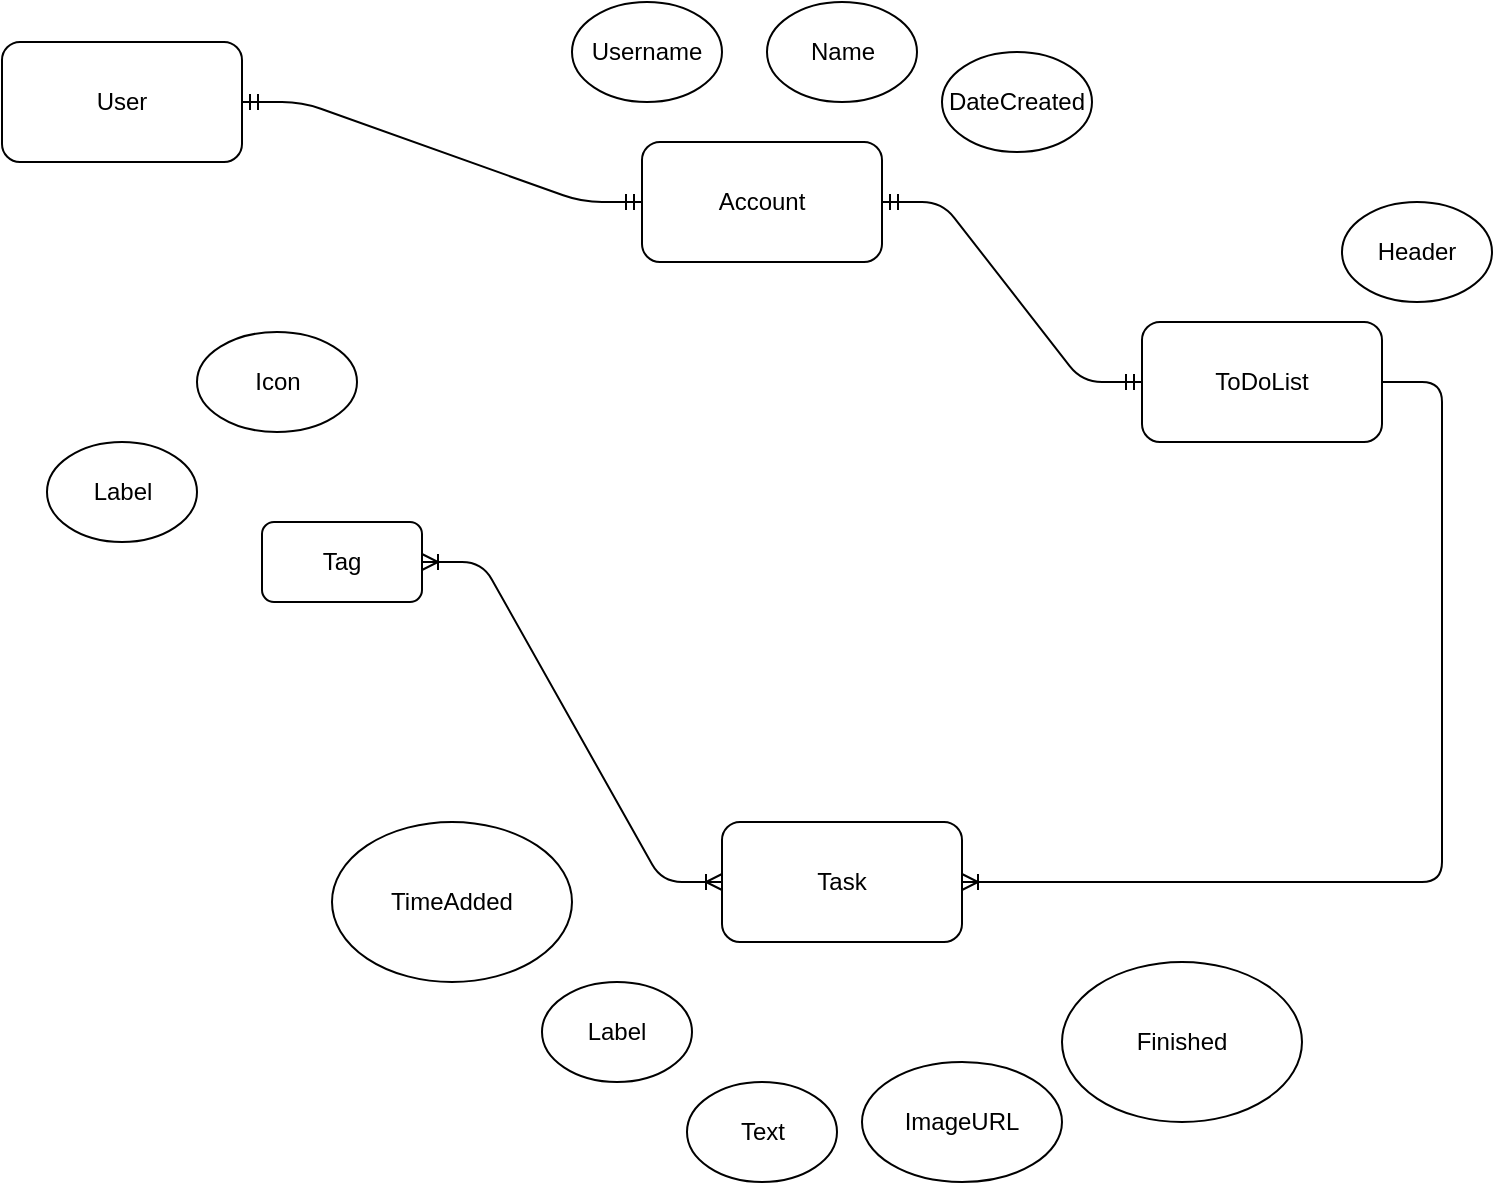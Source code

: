 <mxfile version="14.2.4" type="device"><diagram id="R2lEEEUBdFMjLlhIrx00" name="Page-1"><mxGraphModel dx="1185" dy="670" grid="1" gridSize="10" guides="1" tooltips="1" connect="1" arrows="1" fold="1" page="1" pageScale="1" pageWidth="850" pageHeight="1100" math="0" shadow="0" extFonts="Permanent Marker^https://fonts.googleapis.com/css?family=Permanent+Marker"><root><mxCell id="0"/><mxCell id="1" parent="0"/><mxCell id="gZ2mh1jYzhSq3fg17Dh5-1" value="User" style="rounded=1;whiteSpace=wrap;html=1;" vertex="1" parent="1"><mxGeometry x="30" y="30" width="120" height="60" as="geometry"/></mxCell><mxCell id="gZ2mh1jYzhSq3fg17Dh5-2" value="Account" style="rounded=1;whiteSpace=wrap;html=1;" vertex="1" parent="1"><mxGeometry x="350" y="80" width="120" height="60" as="geometry"/></mxCell><mxCell id="gZ2mh1jYzhSq3fg17Dh5-3" value="ToDoList" style="rounded=1;whiteSpace=wrap;html=1;" vertex="1" parent="1"><mxGeometry x="600" y="170" width="120" height="60" as="geometry"/></mxCell><mxCell id="gZ2mh1jYzhSq3fg17Dh5-4" value="" style="edgeStyle=entityRelationEdgeStyle;fontSize=12;html=1;endArrow=ERmandOne;startArrow=ERmandOne;exitX=1;exitY=0.5;exitDx=0;exitDy=0;entryX=0;entryY=0.5;entryDx=0;entryDy=0;" edge="1" parent="1" source="gZ2mh1jYzhSq3fg17Dh5-1" target="gZ2mh1jYzhSq3fg17Dh5-2"><mxGeometry width="100" height="100" relative="1" as="geometry"><mxPoint x="370" y="360" as="sourcePoint"/><mxPoint x="470" y="260" as="targetPoint"/></mxGeometry></mxCell><mxCell id="gZ2mh1jYzhSq3fg17Dh5-6" value="" style="edgeStyle=entityRelationEdgeStyle;fontSize=12;html=1;endArrow=ERmandOne;startArrow=ERmandOne;entryX=0;entryY=0.5;entryDx=0;entryDy=0;exitX=1;exitY=0.5;exitDx=0;exitDy=0;" edge="1" parent="1" source="gZ2mh1jYzhSq3fg17Dh5-2" target="gZ2mh1jYzhSq3fg17Dh5-3"><mxGeometry width="100" height="100" relative="1" as="geometry"><mxPoint x="370" y="360" as="sourcePoint"/><mxPoint x="470" y="260" as="targetPoint"/></mxGeometry></mxCell><mxCell id="gZ2mh1jYzhSq3fg17Dh5-7" value="Task" style="rounded=1;whiteSpace=wrap;html=1;" vertex="1" parent="1"><mxGeometry x="390" y="420" width="120" height="60" as="geometry"/></mxCell><mxCell id="gZ2mh1jYzhSq3fg17Dh5-9" value="" style="edgeStyle=entityRelationEdgeStyle;fontSize=12;html=1;endArrow=ERoneToMany;entryX=1;entryY=0.5;entryDx=0;entryDy=0;" edge="1" parent="1" target="gZ2mh1jYzhSq3fg17Dh5-7"><mxGeometry width="100" height="100" relative="1" as="geometry"><mxPoint x="720" y="200" as="sourcePoint"/><mxPoint x="470" y="260" as="targetPoint"/></mxGeometry></mxCell><mxCell id="gZ2mh1jYzhSq3fg17Dh5-10" value="Finished" style="ellipse;whiteSpace=wrap;html=1;" vertex="1" parent="1"><mxGeometry x="560" y="490" width="120" height="80" as="geometry"/></mxCell><mxCell id="gZ2mh1jYzhSq3fg17Dh5-11" value="TimeAdded" style="ellipse;whiteSpace=wrap;html=1;" vertex="1" parent="1"><mxGeometry x="195" y="420" width="120" height="80" as="geometry"/></mxCell><mxCell id="gZ2mh1jYzhSq3fg17Dh5-12" value="Label" style="ellipse;whiteSpace=wrap;html=1;" vertex="1" parent="1"><mxGeometry x="300" y="500" width="75" height="50" as="geometry"/></mxCell><mxCell id="gZ2mh1jYzhSq3fg17Dh5-13" value="Text" style="ellipse;whiteSpace=wrap;html=1;" vertex="1" parent="1"><mxGeometry x="372.5" y="550" width="75" height="50" as="geometry"/></mxCell><mxCell id="gZ2mh1jYzhSq3fg17Dh5-14" value="ImageURL" style="ellipse;whiteSpace=wrap;html=1;" vertex="1" parent="1"><mxGeometry x="460" y="540" width="100" height="60" as="geometry"/></mxCell><mxCell id="gZ2mh1jYzhSq3fg17Dh5-17" value="Tag" style="rounded=1;whiteSpace=wrap;html=1;" vertex="1" parent="1"><mxGeometry x="160" y="270" width="80" height="40" as="geometry"/></mxCell><mxCell id="gZ2mh1jYzhSq3fg17Dh5-18" value="Label" style="ellipse;whiteSpace=wrap;html=1;" vertex="1" parent="1"><mxGeometry x="52.5" y="230" width="75" height="50" as="geometry"/></mxCell><mxCell id="gZ2mh1jYzhSq3fg17Dh5-19" value="Icon" style="ellipse;whiteSpace=wrap;html=1;" vertex="1" parent="1"><mxGeometry x="127.5" y="175" width="80" height="50" as="geometry"/></mxCell><mxCell id="gZ2mh1jYzhSq3fg17Dh5-20" value="Username" style="ellipse;whiteSpace=wrap;html=1;" vertex="1" parent="1"><mxGeometry x="315" y="10" width="75" height="50" as="geometry"/></mxCell><mxCell id="gZ2mh1jYzhSq3fg17Dh5-21" value="Name" style="ellipse;whiteSpace=wrap;html=1;" vertex="1" parent="1"><mxGeometry x="412.5" y="10" width="75" height="50" as="geometry"/></mxCell><mxCell id="gZ2mh1jYzhSq3fg17Dh5-22" value="DateCreated" style="ellipse;whiteSpace=wrap;html=1;" vertex="1" parent="1"><mxGeometry x="500" y="35" width="75" height="50" as="geometry"/></mxCell><mxCell id="gZ2mh1jYzhSq3fg17Dh5-24" value="Header" style="ellipse;whiteSpace=wrap;html=1;" vertex="1" parent="1"><mxGeometry x="700" y="110" width="75" height="50" as="geometry"/></mxCell><mxCell id="gZ2mh1jYzhSq3fg17Dh5-25" value="" style="edgeStyle=entityRelationEdgeStyle;fontSize=12;html=1;endArrow=ERoneToMany;startArrow=ERoneToMany;exitX=1;exitY=0.5;exitDx=0;exitDy=0;entryX=0;entryY=0.5;entryDx=0;entryDy=0;" edge="1" parent="1" source="gZ2mh1jYzhSq3fg17Dh5-17" target="gZ2mh1jYzhSq3fg17Dh5-7"><mxGeometry width="100" height="100" relative="1" as="geometry"><mxPoint x="370" y="370" as="sourcePoint"/><mxPoint x="470" y="270" as="targetPoint"/></mxGeometry></mxCell></root></mxGraphModel></diagram></mxfile>